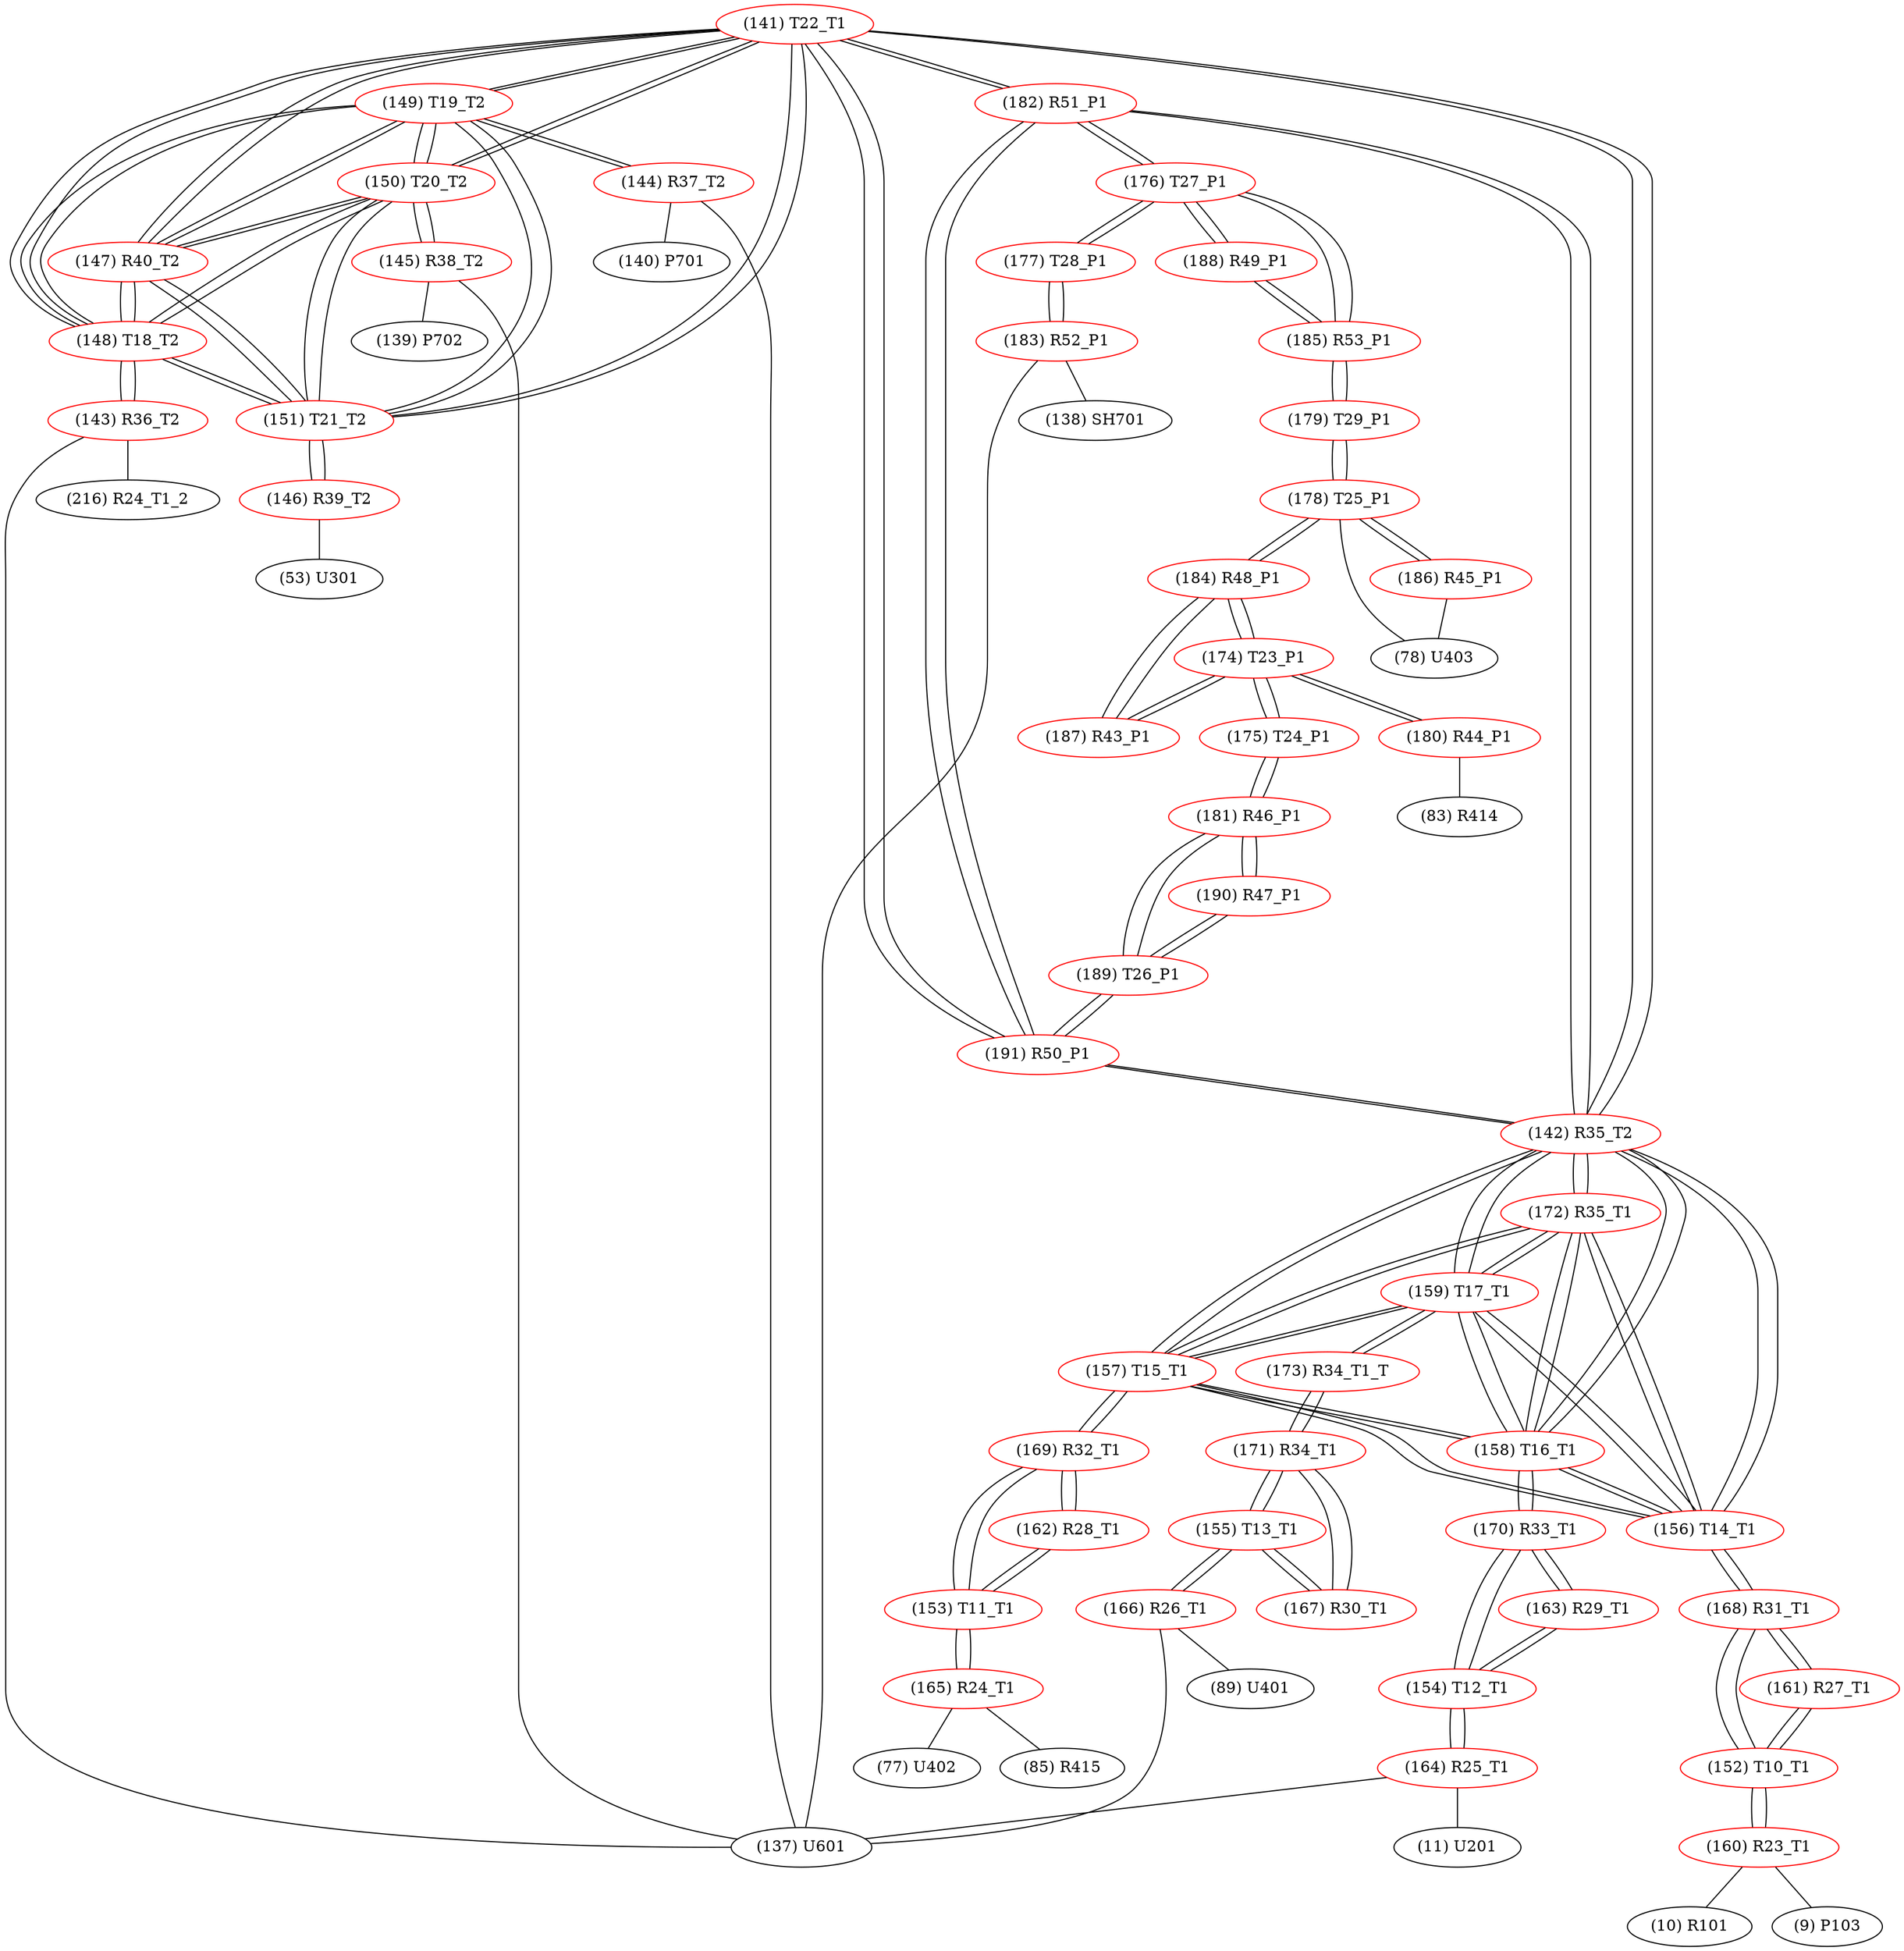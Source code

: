 graph {
	141 [label="(141) T22_T1" color=red]
	149 [label="(149) T19_T2"]
	150 [label="(150) T20_T2"]
	151 [label="(151) T21_T2"]
	148 [label="(148) T18_T2"]
	147 [label="(147) R40_T2"]
	182 [label="(182) R51_P1"]
	191 [label="(191) R50_P1"]
	142 [label="(142) R35_T2"]
	142 [label="(142) R35_T2" color=red]
	157 [label="(157) T15_T1"]
	158 [label="(158) T16_T1"]
	156 [label="(156) T14_T1"]
	159 [label="(159) T17_T1"]
	172 [label="(172) R35_T1"]
	182 [label="(182) R51_P1"]
	191 [label="(191) R50_P1"]
	141 [label="(141) T22_T1"]
	143 [label="(143) R36_T2" color=red]
	137 [label="(137) U601"]
	216 [label="(216) R24_T1_2"]
	148 [label="(148) T18_T2"]
	144 [label="(144) R37_T2" color=red]
	140 [label="(140) P701"]
	137 [label="(137) U601"]
	149 [label="(149) T19_T2"]
	145 [label="(145) R38_T2" color=red]
	137 [label="(137) U601"]
	139 [label="(139) P702"]
	150 [label="(150) T20_T2"]
	146 [label="(146) R39_T2" color=red]
	53 [label="(53) U301"]
	151 [label="(151) T21_T2"]
	147 [label="(147) R40_T2" color=red]
	149 [label="(149) T19_T2"]
	150 [label="(150) T20_T2"]
	151 [label="(151) T21_T2"]
	141 [label="(141) T22_T1"]
	148 [label="(148) T18_T2"]
	148 [label="(148) T18_T2" color=red]
	149 [label="(149) T19_T2"]
	150 [label="(150) T20_T2"]
	151 [label="(151) T21_T2"]
	141 [label="(141) T22_T1"]
	147 [label="(147) R40_T2"]
	143 [label="(143) R36_T2"]
	149 [label="(149) T19_T2" color=red]
	150 [label="(150) T20_T2"]
	151 [label="(151) T21_T2"]
	141 [label="(141) T22_T1"]
	148 [label="(148) T18_T2"]
	147 [label="(147) R40_T2"]
	144 [label="(144) R37_T2"]
	150 [label="(150) T20_T2" color=red]
	149 [label="(149) T19_T2"]
	151 [label="(151) T21_T2"]
	141 [label="(141) T22_T1"]
	148 [label="(148) T18_T2"]
	147 [label="(147) R40_T2"]
	145 [label="(145) R38_T2"]
	151 [label="(151) T21_T2" color=red]
	149 [label="(149) T19_T2"]
	150 [label="(150) T20_T2"]
	141 [label="(141) T22_T1"]
	148 [label="(148) T18_T2"]
	147 [label="(147) R40_T2"]
	146 [label="(146) R39_T2"]
	152 [label="(152) T10_T1" color=red]
	160 [label="(160) R23_T1"]
	161 [label="(161) R27_T1"]
	168 [label="(168) R31_T1"]
	153 [label="(153) T11_T1" color=red]
	165 [label="(165) R24_T1"]
	169 [label="(169) R32_T1"]
	162 [label="(162) R28_T1"]
	154 [label="(154) T12_T1" color=red]
	170 [label="(170) R33_T1"]
	163 [label="(163) R29_T1"]
	164 [label="(164) R25_T1"]
	155 [label="(155) T13_T1" color=red]
	167 [label="(167) R30_T1"]
	171 [label="(171) R34_T1"]
	166 [label="(166) R26_T1"]
	156 [label="(156) T14_T1" color=red]
	157 [label="(157) T15_T1"]
	158 [label="(158) T16_T1"]
	159 [label="(159) T17_T1"]
	142 [label="(142) R35_T2"]
	172 [label="(172) R35_T1"]
	168 [label="(168) R31_T1"]
	157 [label="(157) T15_T1" color=red]
	158 [label="(158) T16_T1"]
	156 [label="(156) T14_T1"]
	159 [label="(159) T17_T1"]
	142 [label="(142) R35_T2"]
	172 [label="(172) R35_T1"]
	169 [label="(169) R32_T1"]
	158 [label="(158) T16_T1" color=red]
	157 [label="(157) T15_T1"]
	156 [label="(156) T14_T1"]
	159 [label="(159) T17_T1"]
	142 [label="(142) R35_T2"]
	172 [label="(172) R35_T1"]
	170 [label="(170) R33_T1"]
	159 [label="(159) T17_T1" color=red]
	157 [label="(157) T15_T1"]
	158 [label="(158) T16_T1"]
	156 [label="(156) T14_T1"]
	142 [label="(142) R35_T2"]
	172 [label="(172) R35_T1"]
	173 [label="(173) R34_T1_T"]
	160 [label="(160) R23_T1" color=red]
	10 [label="(10) R101"]
	9 [label="(9) P103"]
	152 [label="(152) T10_T1"]
	161 [label="(161) R27_T1" color=red]
	152 [label="(152) T10_T1"]
	168 [label="(168) R31_T1"]
	162 [label="(162) R28_T1" color=red]
	169 [label="(169) R32_T1"]
	153 [label="(153) T11_T1"]
	163 [label="(163) R29_T1" color=red]
	170 [label="(170) R33_T1"]
	154 [label="(154) T12_T1"]
	164 [label="(164) R25_T1" color=red]
	137 [label="(137) U601"]
	11 [label="(11) U201"]
	154 [label="(154) T12_T1"]
	165 [label="(165) R24_T1" color=red]
	85 [label="(85) R415"]
	77 [label="(77) U402"]
	153 [label="(153) T11_T1"]
	166 [label="(166) R26_T1" color=red]
	137 [label="(137) U601"]
	89 [label="(89) U401"]
	155 [label="(155) T13_T1"]
	167 [label="(167) R30_T1" color=red]
	171 [label="(171) R34_T1"]
	155 [label="(155) T13_T1"]
	168 [label="(168) R31_T1" color=red]
	161 [label="(161) R27_T1"]
	152 [label="(152) T10_T1"]
	156 [label="(156) T14_T1"]
	169 [label="(169) R32_T1" color=red]
	157 [label="(157) T15_T1"]
	153 [label="(153) T11_T1"]
	162 [label="(162) R28_T1"]
	170 [label="(170) R33_T1" color=red]
	158 [label="(158) T16_T1"]
	154 [label="(154) T12_T1"]
	163 [label="(163) R29_T1"]
	171 [label="(171) R34_T1" color=red]
	167 [label="(167) R30_T1"]
	155 [label="(155) T13_T1"]
	173 [label="(173) R34_T1_T"]
	172 [label="(172) R35_T1" color=red]
	157 [label="(157) T15_T1"]
	158 [label="(158) T16_T1"]
	156 [label="(156) T14_T1"]
	159 [label="(159) T17_T1"]
	142 [label="(142) R35_T2"]
	173 [label="(173) R34_T1_T" color=red]
	159 [label="(159) T17_T1"]
	171 [label="(171) R34_T1"]
	174 [label="(174) T23_P1" color=red]
	184 [label="(184) R48_P1"]
	187 [label="(187) R43_P1"]
	175 [label="(175) T24_P1"]
	180 [label="(180) R44_P1"]
	175 [label="(175) T24_P1" color=red]
	181 [label="(181) R46_P1"]
	174 [label="(174) T23_P1"]
	176 [label="(176) T27_P1" color=red]
	182 [label="(182) R51_P1"]
	177 [label="(177) T28_P1"]
	185 [label="(185) R53_P1"]
	188 [label="(188) R49_P1"]
	177 [label="(177) T28_P1" color=red]
	183 [label="(183) R52_P1"]
	176 [label="(176) T27_P1"]
	178 [label="(178) T25_P1" color=red]
	179 [label="(179) T29_P1"]
	184 [label="(184) R48_P1"]
	186 [label="(186) R45_P1"]
	78 [label="(78) U403"]
	179 [label="(179) T29_P1" color=red]
	178 [label="(178) T25_P1"]
	185 [label="(185) R53_P1"]
	180 [label="(180) R44_P1" color=red]
	83 [label="(83) R414"]
	174 [label="(174) T23_P1"]
	181 [label="(181) R46_P1" color=red]
	189 [label="(189) T26_P1"]
	190 [label="(190) R47_P1"]
	175 [label="(175) T24_P1"]
	182 [label="(182) R51_P1" color=red]
	176 [label="(176) T27_P1"]
	191 [label="(191) R50_P1"]
	141 [label="(141) T22_T1"]
	142 [label="(142) R35_T2"]
	183 [label="(183) R52_P1" color=red]
	138 [label="(138) SH701"]
	137 [label="(137) U601"]
	177 [label="(177) T28_P1"]
	184 [label="(184) R48_P1" color=red]
	178 [label="(178) T25_P1"]
	174 [label="(174) T23_P1"]
	187 [label="(187) R43_P1"]
	185 [label="(185) R53_P1" color=red]
	179 [label="(179) T29_P1"]
	176 [label="(176) T27_P1"]
	188 [label="(188) R49_P1"]
	186 [label="(186) R45_P1" color=red]
	178 [label="(178) T25_P1"]
	78 [label="(78) U403"]
	187 [label="(187) R43_P1" color=red]
	184 [label="(184) R48_P1"]
	174 [label="(174) T23_P1"]
	188 [label="(188) R49_P1" color=red]
	176 [label="(176) T27_P1"]
	185 [label="(185) R53_P1"]
	189 [label="(189) T26_P1" color=red]
	191 [label="(191) R50_P1"]
	181 [label="(181) R46_P1"]
	190 [label="(190) R47_P1"]
	190 [label="(190) R47_P1" color=red]
	189 [label="(189) T26_P1"]
	181 [label="(181) R46_P1"]
	191 [label="(191) R50_P1" color=red]
	189 [label="(189) T26_P1"]
	182 [label="(182) R51_P1"]
	141 [label="(141) T22_T1"]
	142 [label="(142) R35_T2"]
	141 -- 149
	141 -- 150
	141 -- 151
	141 -- 148
	141 -- 147
	141 -- 182
	141 -- 191
	141 -- 142
	142 -- 157
	142 -- 158
	142 -- 156
	142 -- 159
	142 -- 172
	142 -- 182
	142 -- 191
	142 -- 141
	143 -- 137
	143 -- 216
	143 -- 148
	144 -- 140
	144 -- 137
	144 -- 149
	145 -- 137
	145 -- 139
	145 -- 150
	146 -- 53
	146 -- 151
	147 -- 149
	147 -- 150
	147 -- 151
	147 -- 141
	147 -- 148
	148 -- 149
	148 -- 150
	148 -- 151
	148 -- 141
	148 -- 147
	148 -- 143
	149 -- 150
	149 -- 151
	149 -- 141
	149 -- 148
	149 -- 147
	149 -- 144
	150 -- 149
	150 -- 151
	150 -- 141
	150 -- 148
	150 -- 147
	150 -- 145
	151 -- 149
	151 -- 150
	151 -- 141
	151 -- 148
	151 -- 147
	151 -- 146
	152 -- 160
	152 -- 161
	152 -- 168
	153 -- 165
	153 -- 169
	153 -- 162
	154 -- 170
	154 -- 163
	154 -- 164
	155 -- 167
	155 -- 171
	155 -- 166
	156 -- 157
	156 -- 158
	156 -- 159
	156 -- 142
	156 -- 172
	156 -- 168
	157 -- 158
	157 -- 156
	157 -- 159
	157 -- 142
	157 -- 172
	157 -- 169
	158 -- 157
	158 -- 156
	158 -- 159
	158 -- 142
	158 -- 172
	158 -- 170
	159 -- 157
	159 -- 158
	159 -- 156
	159 -- 142
	159 -- 172
	159 -- 173
	160 -- 10
	160 -- 9
	160 -- 152
	161 -- 152
	161 -- 168
	162 -- 169
	162 -- 153
	163 -- 170
	163 -- 154
	164 -- 137
	164 -- 11
	164 -- 154
	165 -- 85
	165 -- 77
	165 -- 153
	166 -- 137
	166 -- 89
	166 -- 155
	167 -- 171
	167 -- 155
	168 -- 161
	168 -- 152
	168 -- 156
	169 -- 157
	169 -- 153
	169 -- 162
	170 -- 158
	170 -- 154
	170 -- 163
	171 -- 167
	171 -- 155
	171 -- 173
	172 -- 157
	172 -- 158
	172 -- 156
	172 -- 159
	172 -- 142
	173 -- 159
	173 -- 171
	174 -- 184
	174 -- 187
	174 -- 175
	174 -- 180
	175 -- 181
	175 -- 174
	176 -- 182
	176 -- 177
	176 -- 185
	176 -- 188
	177 -- 183
	177 -- 176
	178 -- 179
	178 -- 184
	178 -- 186
	178 -- 78
	179 -- 178
	179 -- 185
	180 -- 83
	180 -- 174
	181 -- 189
	181 -- 190
	181 -- 175
	182 -- 176
	182 -- 191
	182 -- 141
	182 -- 142
	183 -- 138
	183 -- 137
	183 -- 177
	184 -- 178
	184 -- 174
	184 -- 187
	185 -- 179
	185 -- 176
	185 -- 188
	186 -- 178
	186 -- 78
	187 -- 184
	187 -- 174
	188 -- 176
	188 -- 185
	189 -- 191
	189 -- 181
	189 -- 190
	190 -- 189
	190 -- 181
	191 -- 189
	191 -- 182
	191 -- 141
	191 -- 142
}